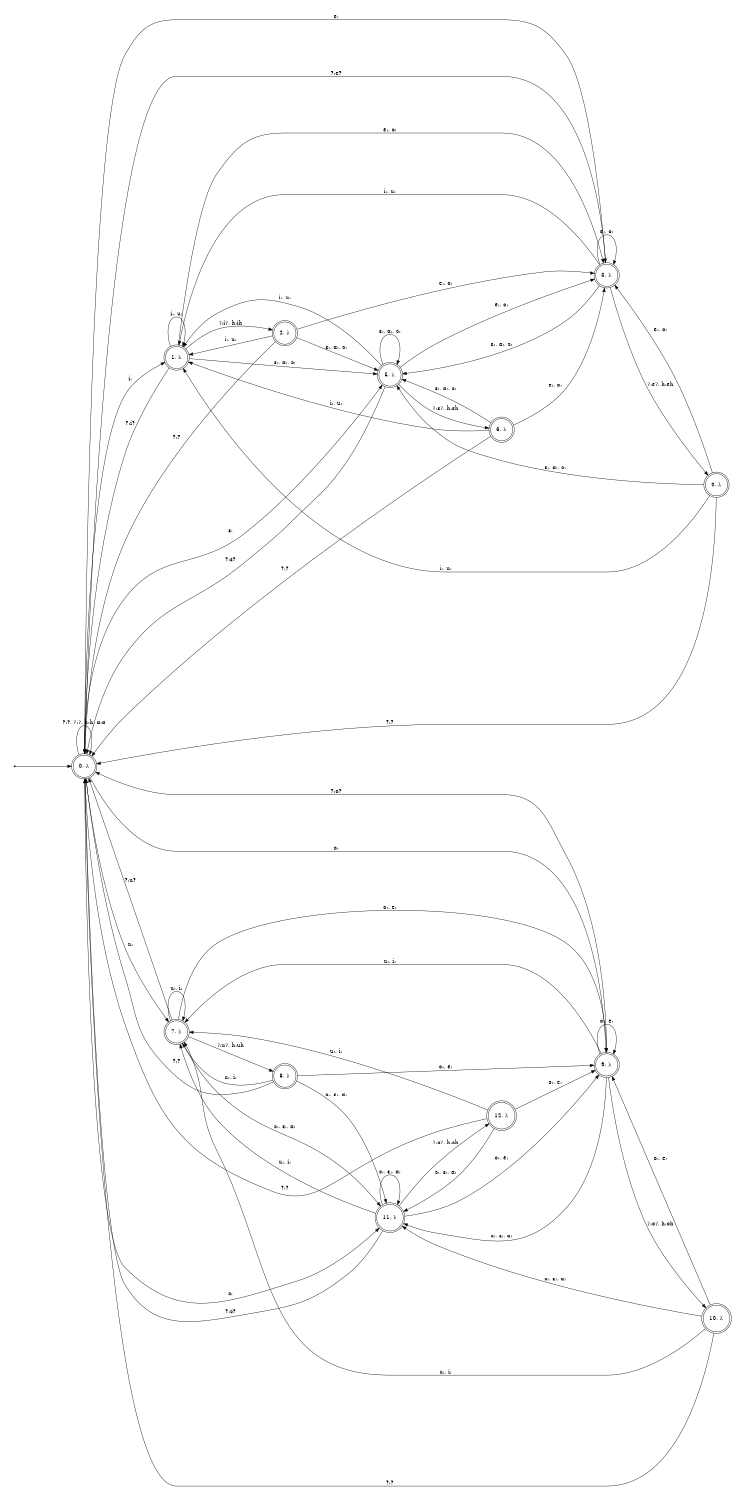 digraph fst {
	graph [pad="0.5", nodesep="1", ranksep="2"];
	rankdir=LR;
	size="10,10";
	node [shape = point]; start;
	node [shape = doublecircle];
		"0, λ";
		"1, λ";
		"2, λ";
		"3, λ";
		"4, λ";
		"5, λ";
		"6, λ";
		"7, λ";
		"8, λ";
		"9, λ";
		"10, λ";
		"11, λ";
		"12, λ";

	"0, λ" ->	"0, λ" [ label = "?:?, ʔ:ʔ, h:h, ɑ:ɑ" ];
	"2, λ" ->	"0, λ" [ label = "?:?" ];
	"0, λ" ->	"1, λ" [ label = "i:" ];
	"1, λ" ->	"0, λ" [ label = "?:i?" ];
	"1, λ" ->	"2, λ" [ label = "ʔ:iʔ, h:ih" ];
	"1, λ" ->	"1, λ" [ label = "i:, u:" ];
	"1, λ" ->	"3, λ" [ label = "e:, o:" ];
	"1, λ" ->	"5, λ" [ label = "ɛ:, ɑ:, ɔ:" ];
	"2, λ" ->	"1, λ" [ label = "i:, u:" ];
	"2, λ" ->	"3, λ" [ label = "e:, o:" ];
	"2, λ" ->	"5, λ" [ label = "ɛ:, ɑ:, ɔ:" ];
	"3, λ" ->	"1, λ" [ label = "i:, u:" ];
	"3, λ" ->	"3, λ" [ label = "e:, o:" ];
	"3, λ" ->	"5, λ" [ label = "ɛ:, ɑ:, ɔ:" ];
	"4, λ" ->	"1, λ" [ label = "i:, u:" ];
	"4, λ" ->	"3, λ" [ label = "e:, o:" ];
	"4, λ" ->	"5, λ" [ label = "ɛ:, ɑ:, ɔ:" ];
	"5, λ" ->	"1, λ" [ label = "i:, u:" ];
	"5, λ" ->	"3, λ" [ label = "e:, o:" ];
	"5, λ" ->	"5, λ" [ label = "ɛ:, ɑ:, ɔ:" ];
	"6, λ" ->	"1, λ" [ label = "i:, u:" ];
	"6, λ" ->	"3, λ" [ label = "e:, o:" ];
	"6, λ" ->	"5, λ" [ label = "ɛ:, ɑ:, ɔ:" ];
	"7, λ" ->	"7, λ" [ label = "u:, i:" ];
	"7, λ" ->	"9, λ" [ label = "o:, e:" ];
	"7, λ" ->	"11, λ" [ label = "ɔ:, ɛ:, ɑ:" ];
	"8, λ" ->	"7, λ" [ label = "u:, i:" ];
	"8, λ" ->	"9, λ" [ label = "o:, e:" ];
	"8, λ" ->	"11, λ" [ label = "ɔ:, ɛ:, ɑ:" ];
	"9, λ" ->	"7, λ" [ label = "u:, i:" ];
	"9, λ" ->	"9, λ" [ label = "o:, e:" ];
	"9, λ" ->	"11, λ" [ label = "ɔ:, ɛ:, ɑ:" ];
	"10, λ" ->	"7, λ" [ label = "u:, i:" ];
	"10, λ" ->	"9, λ" [ label = "o:, e:" ];
	"10, λ" ->	"11, λ" [ label = "ɔ:, ɛ:, ɑ:" ];
	"11, λ" ->	"7, λ" [ label = "u:, i:" ];
	"11, λ" ->	"9, λ" [ label = "o:, e:" ];
	"11, λ" ->	"11, λ" [ label = "ɔ:, ɛ:, ɑ:" ];
	"12, λ" ->	"7, λ" [ label = "u:, i:" ];
	"12, λ" ->	"9, λ" [ label = "o:, e:" ];
	"12, λ" ->	"11, λ" [ label = "ɔ:, ɛ:, ɑ:" ];
	"4, λ" ->	"0, λ" [ label = "?:?" ];
	"0, λ" ->	"3, λ" [ label = "e:" ];
	"3, λ" ->	"0, λ" [ label = "?:e?" ];
	"3, λ" ->	"4, λ" [ label = "ʔ:eʔ, h:eh" ];
	"6, λ" ->	"0, λ" [ label = "?:?" ];
	"0, λ" ->	"5, λ" [ label = "ɛ:" ];
	"5, λ" ->	"0, λ" [ label = "?:ɛ?" ];
	"5, λ" ->	"6, λ" [ label = "ʔ:ɛʔ, h:ɛh" ];
	"8, λ" ->	"0, λ" [ label = "?:?" ];
	"0, λ" ->	"7, λ" [ label = "u:" ];
	"7, λ" ->	"0, λ" [ label = "?:u?" ];
	"7, λ" ->	"8, λ" [ label = "ʔ:uʔ, h:uh" ];
	"10, λ" ->	"0, λ" [ label = "?:?" ];
	"0, λ" ->	"9, λ" [ label = "o:" ];
	"9, λ" ->	"0, λ" [ label = "?:o?" ];
	"9, λ" ->	"10, λ" [ label = "ʔ:oʔ, h:oh" ];
	"12, λ" ->	"0, λ" [ label = "?:?" ];
	"0, λ" ->	"11, λ" [ label = "ɔ:" ];
	"11, λ" ->	"0, λ" [ label = "?:ɔ?" ];
	"11, λ" ->	"12, λ" [ label = "ʔ:ɔʔ, h:ɔh" ];
	start -> "0, λ";
}
